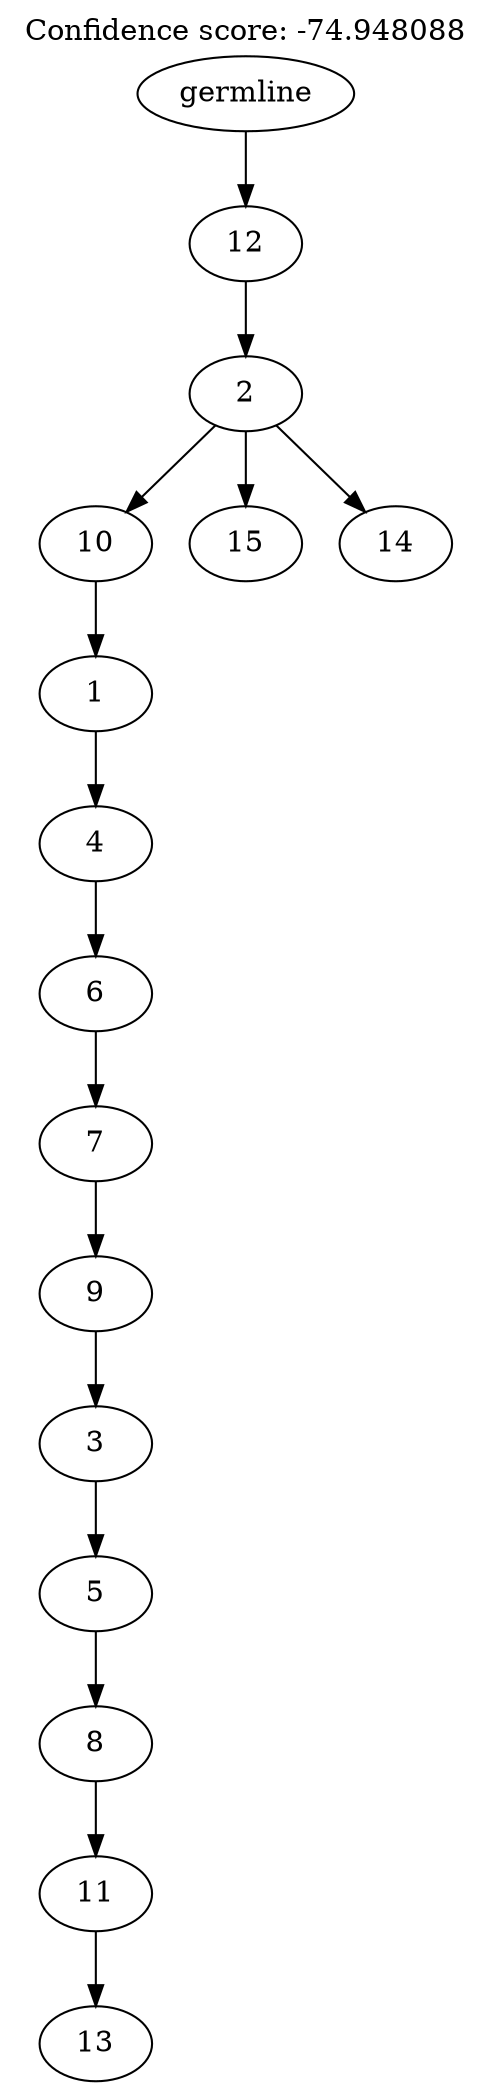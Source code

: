 digraph g {
	"12" -> "13";
	"13" [label="13"];
	"11" -> "12";
	"12" [label="11"];
	"10" -> "11";
	"11" [label="8"];
	"9" -> "10";
	"10" [label="5"];
	"8" -> "9";
	"9" [label="3"];
	"7" -> "8";
	"8" [label="9"];
	"6" -> "7";
	"7" [label="7"];
	"5" -> "6";
	"6" [label="6"];
	"4" -> "5";
	"5" [label="4"];
	"3" -> "4";
	"4" [label="1"];
	"2" -> "3";
	"3" [label="10"];
	"2" -> "14";
	"14" [label="15"];
	"2" -> "15";
	"15" [label="14"];
	"1" -> "2";
	"2" [label="2"];
	"0" -> "1";
	"1" [label="12"];
	"0" [label="germline"];
	labelloc="t";
	label="Confidence score: -74.948088";
}
